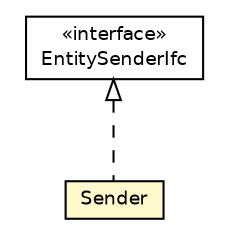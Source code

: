 #!/usr/local/bin/dot
#
# Class diagram 
# Generated by UMLGraph version 5.4 (http://www.umlgraph.org/)
#

digraph G {
	edge [fontname="Helvetica",fontsize=10,labelfontname="Helvetica",labelfontsize=10];
	node [fontname="Helvetica",fontsize=10,shape=plaintext];
	nodesep=0.25;
	ranksep=0.5;
	// jsl.modeling.elements.resource.NWayByChanceEntitySender.Sender
	c132819 [label=<<table title="jsl.modeling.elements.resource.NWayByChanceEntitySender.Sender" border="0" cellborder="1" cellspacing="0" cellpadding="2" port="p" bgcolor="lemonChiffon" href="./NWayByChanceEntitySender.Sender.html">
		<tr><td><table border="0" cellspacing="0" cellpadding="1">
<tr><td align="center" balign="center"> Sender </td></tr>
		</table></td></tr>
		</table>>, URL="./NWayByChanceEntitySender.Sender.html", fontname="Helvetica", fontcolor="black", fontsize=9.0];
	// jsl.modeling.elements.resource.EntitySenderIfc
	c132831 [label=<<table title="jsl.modeling.elements.resource.EntitySenderIfc" border="0" cellborder="1" cellspacing="0" cellpadding="2" port="p" href="./EntitySenderIfc.html">
		<tr><td><table border="0" cellspacing="0" cellpadding="1">
<tr><td align="center" balign="center"> &#171;interface&#187; </td></tr>
<tr><td align="center" balign="center"> EntitySenderIfc </td></tr>
		</table></td></tr>
		</table>>, URL="./EntitySenderIfc.html", fontname="Helvetica", fontcolor="black", fontsize=9.0];
	//jsl.modeling.elements.resource.NWayByChanceEntitySender.Sender implements jsl.modeling.elements.resource.EntitySenderIfc
	c132831:p -> c132819:p [dir=back,arrowtail=empty,style=dashed];
}

